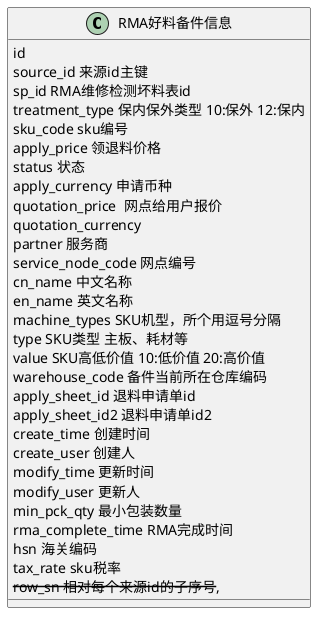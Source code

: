 @startuml

class RMA好料备件信息{
    id
    source_id 来源id主键
    sp_id RMA维修检测坏料表id
    treatment_type 保内保外类型 10:保外 12:保内
    sku_code sku编号
    apply_price 领退料价格
    status 状态
    apply_currency 申请币种
    quotation_price  网点给用户报价
    quotation_currency
    partner 服务商
    service_node_code 网点编号
    cn_name 中文名称
    en_name 英文名称
    machine_types SKU机型，所个用逗号分隔
    type SKU类型 主板、耗材等
    value SKU高低价值 10:低价值 20:高价值
    warehouse_code 备件当前所在仓库编码
    apply_sheet_id 退料申请单id
    apply_sheet_id2 退料申请单id2
    create_time 创建时间
    create_user 创建人
    modify_time 更新时间
    modify_user 更新人
    min_pck_qty 最小包装数量
    rma_complete_time RMA完成时间
    hsn 海关编码
    tax_rate sku税率
    --row_sn 相对每个来源id的子序号--,
}

@enduml